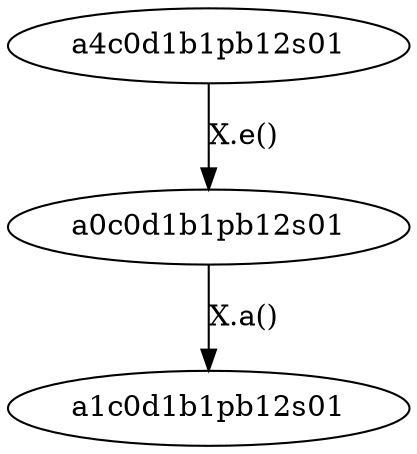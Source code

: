 digraph { 
a4c0d1b1pb12s01->a0c0d1b1pb12s01[label= "X.e()"];
a0c0d1b1pb12s01->a1c0d1b1pb12s01[label= "X.a()"];

}